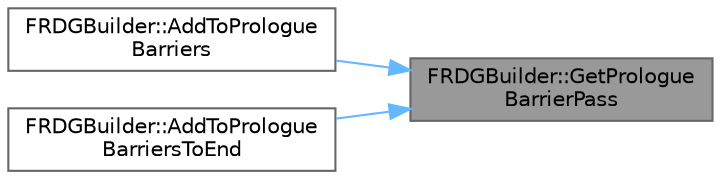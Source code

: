 digraph "FRDGBuilder::GetPrologueBarrierPass"
{
 // INTERACTIVE_SVG=YES
 // LATEX_PDF_SIZE
  bgcolor="transparent";
  edge [fontname=Helvetica,fontsize=10,labelfontname=Helvetica,labelfontsize=10];
  node [fontname=Helvetica,fontsize=10,shape=box,height=0.2,width=0.4];
  rankdir="RL";
  Node1 [id="Node000001",label="FRDGBuilder::GetPrologue\lBarrierPass",height=0.2,width=0.4,color="gray40", fillcolor="grey60", style="filled", fontcolor="black",tooltip=" "];
  Node1 -> Node2 [id="edge1_Node000001_Node000002",dir="back",color="steelblue1",style="solid",tooltip=" "];
  Node2 [id="Node000002",label="FRDGBuilder::AddToPrologue\lBarriers",height=0.2,width=0.4,color="grey40", fillcolor="white", style="filled",URL="$d5/dac/classFRDGBuilder.html#af96b4cf93ab3ab1bfcee112080f08ccd",tooltip="Utility function to add an immediate barrier dependency in the prologue of the provided pass."];
  Node1 -> Node3 [id="edge2_Node000001_Node000003",dir="back",color="steelblue1",style="solid",tooltip=" "];
  Node3 [id="Node000003",label="FRDGBuilder::AddToPrologue\lBarriersToEnd",height=0.2,width=0.4,color="grey40", fillcolor="white", style="filled",URL="$d5/dac/classFRDGBuilder.html#a701916076e2116fc60a079935730b133",tooltip="Ends the barrier batch in the prologue of the provided pass."];
}
